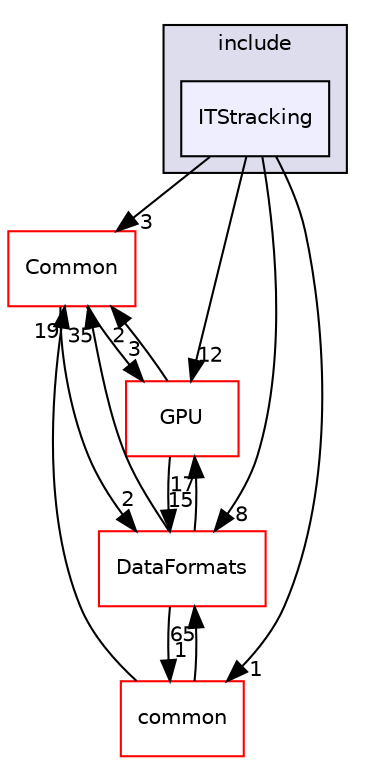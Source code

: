 digraph "/home/travis/build/AliceO2Group/AliceO2/Detectors/ITSMFT/ITS/tracking/include/ITStracking" {
  bgcolor=transparent;
  compound=true
  node [ fontsize="10", fontname="Helvetica"];
  edge [ labelfontsize="10", labelfontname="Helvetica"];
  subgraph clusterdir_6ff49626c189e19df9a205eb87521670 {
    graph [ bgcolor="#ddddee", pencolor="black", label="include" fontname="Helvetica", fontsize="10", URL="dir_6ff49626c189e19df9a205eb87521670.html"]
  dir_9150a22fdf2728b648694283f2bc2055 [shape=box, label="ITStracking", style="filled", fillcolor="#eeeeff", pencolor="black", URL="dir_9150a22fdf2728b648694283f2bc2055.html"];
  }
  dir_4ab6b4cc6a7edbff49100e9123df213f [shape=box label="Common" color="red" URL="dir_4ab6b4cc6a7edbff49100e9123df213f.html"];
  dir_85bf31a2e8d306e7598ffcb73f8df6bf [shape=box label="common" color="red" URL="dir_85bf31a2e8d306e7598ffcb73f8df6bf.html"];
  dir_f511f1e9c03c071966ae594f00bbc5e0 [shape=box label="GPU" color="red" URL="dir_f511f1e9c03c071966ae594f00bbc5e0.html"];
  dir_2171f7ec022c5423887b07c69b2f5b48 [shape=box label="DataFormats" color="red" URL="dir_2171f7ec022c5423887b07c69b2f5b48.html"];
  dir_4ab6b4cc6a7edbff49100e9123df213f->dir_f511f1e9c03c071966ae594f00bbc5e0 [headlabel="3", labeldistance=1.5 headhref="dir_000027_000671.html"];
  dir_4ab6b4cc6a7edbff49100e9123df213f->dir_2171f7ec022c5423887b07c69b2f5b48 [headlabel="2", labeldistance=1.5 headhref="dir_000027_000076.html"];
  dir_85bf31a2e8d306e7598ffcb73f8df6bf->dir_4ab6b4cc6a7edbff49100e9123df213f [headlabel="19", labeldistance=1.5 headhref="dir_000061_000027.html"];
  dir_85bf31a2e8d306e7598ffcb73f8df6bf->dir_2171f7ec022c5423887b07c69b2f5b48 [headlabel="65", labeldistance=1.5 headhref="dir_000061_000076.html"];
  dir_9150a22fdf2728b648694283f2bc2055->dir_4ab6b4cc6a7edbff49100e9123df213f [headlabel="3", labeldistance=1.5 headhref="dir_000109_000027.html"];
  dir_9150a22fdf2728b648694283f2bc2055->dir_85bf31a2e8d306e7598ffcb73f8df6bf [headlabel="1", labeldistance=1.5 headhref="dir_000109_000061.html"];
  dir_9150a22fdf2728b648694283f2bc2055->dir_f511f1e9c03c071966ae594f00bbc5e0 [headlabel="12", labeldistance=1.5 headhref="dir_000109_000671.html"];
  dir_9150a22fdf2728b648694283f2bc2055->dir_2171f7ec022c5423887b07c69b2f5b48 [headlabel="8", labeldistance=1.5 headhref="dir_000109_000076.html"];
  dir_f511f1e9c03c071966ae594f00bbc5e0->dir_4ab6b4cc6a7edbff49100e9123df213f [headlabel="2", labeldistance=1.5 headhref="dir_000671_000027.html"];
  dir_f511f1e9c03c071966ae594f00bbc5e0->dir_2171f7ec022c5423887b07c69b2f5b48 [headlabel="15", labeldistance=1.5 headhref="dir_000671_000076.html"];
  dir_2171f7ec022c5423887b07c69b2f5b48->dir_4ab6b4cc6a7edbff49100e9123df213f [headlabel="35", labeldistance=1.5 headhref="dir_000076_000027.html"];
  dir_2171f7ec022c5423887b07c69b2f5b48->dir_85bf31a2e8d306e7598ffcb73f8df6bf [headlabel="1", labeldistance=1.5 headhref="dir_000076_000061.html"];
  dir_2171f7ec022c5423887b07c69b2f5b48->dir_f511f1e9c03c071966ae594f00bbc5e0 [headlabel="17", labeldistance=1.5 headhref="dir_000076_000671.html"];
}
